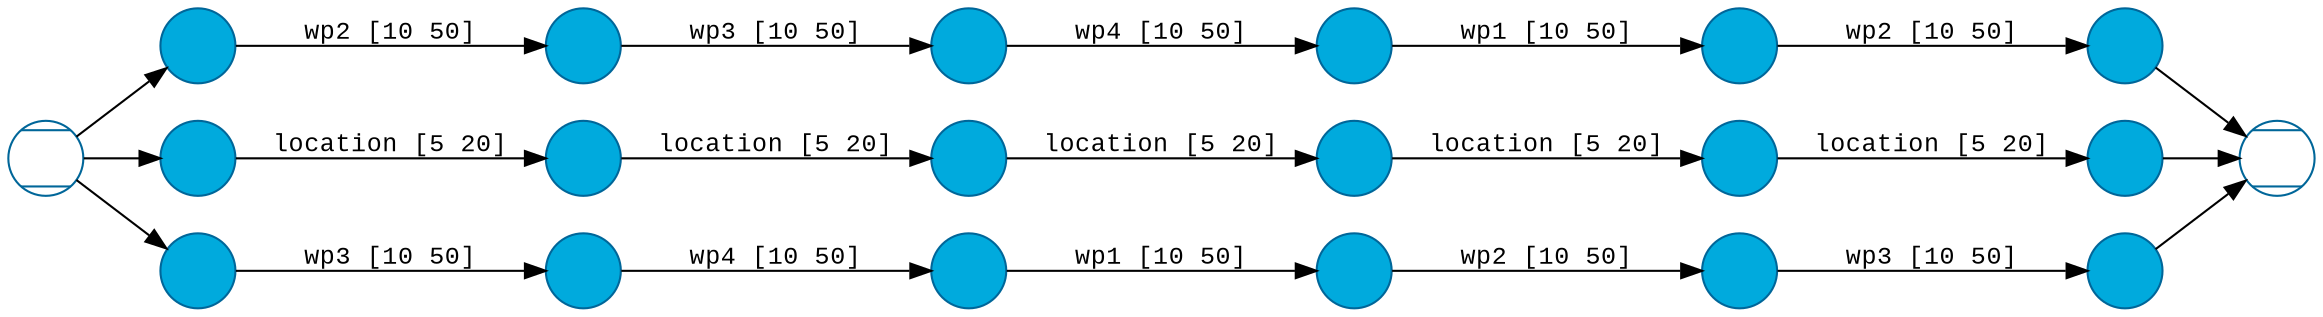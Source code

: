 digraph tpn {
graph [rankdir=LR fontsize=12 fontname="Courier New" overlap=false penwidth=0.2];
node [fontsize=12 fontname="Courier New" shape=circle style=filled fillcolor="#00aadd" color="#006699" penwidth=1.0];
edge [fontsize=12 fontname="Courier New"];
node581 [label="" style=diagonals]
node507 [label="" ]
node503 [label="" ]
node511 [label="" ]
node519 [label="" ]
node527 [label="" ]
node535 [label="" ]
node580 [label="" style=diagonals]
node483 [label="" ]
node480 [label="" ]
node484 [label="" ]
node488 [label="" ]
node492 [label="" ]
node496 [label="" ]
node547 [label="" ]
node543 [label="" ]
node551 [label="" ]
node559 [label="" ]
node567 [label="" ]
node575 [label="" ]
node581 -> node507 [label=""]
node581 -> node483 [label=""]
node581 -> node547 [label=""]
node507 -> node503 [label="wp2 [10 50]"]
node503 -> node511 [label="wp3 [10 50]"]
node511 -> node519 [label="wp4 [10 50]"]
node519 -> node527 [label="wp1 [10 50]"]
node527 -> node535 [label="wp2 [10 50]"]
node535 -> node580 [label=""]
node483 -> node480 [label="location [5 20]"]
node480 -> node484 [label="location [5 20]"]
node484 -> node488 [label="location [5 20]"]
node488 -> node492 [label="location [5 20]"]
node492 -> node496 [label="location [5 20]"]
node496 -> node580 [label=""]
node547 -> node543 [label="wp3 [10 50]"]
node543 -> node551 [label="wp4 [10 50]"]
node551 -> node559 [label="wp1 [10 50]"]
node559 -> node567 [label="wp2 [10 50]"]
node567 -> node575 [label="wp3 [10 50]"]
node575 -> node580 [label=""]
}
